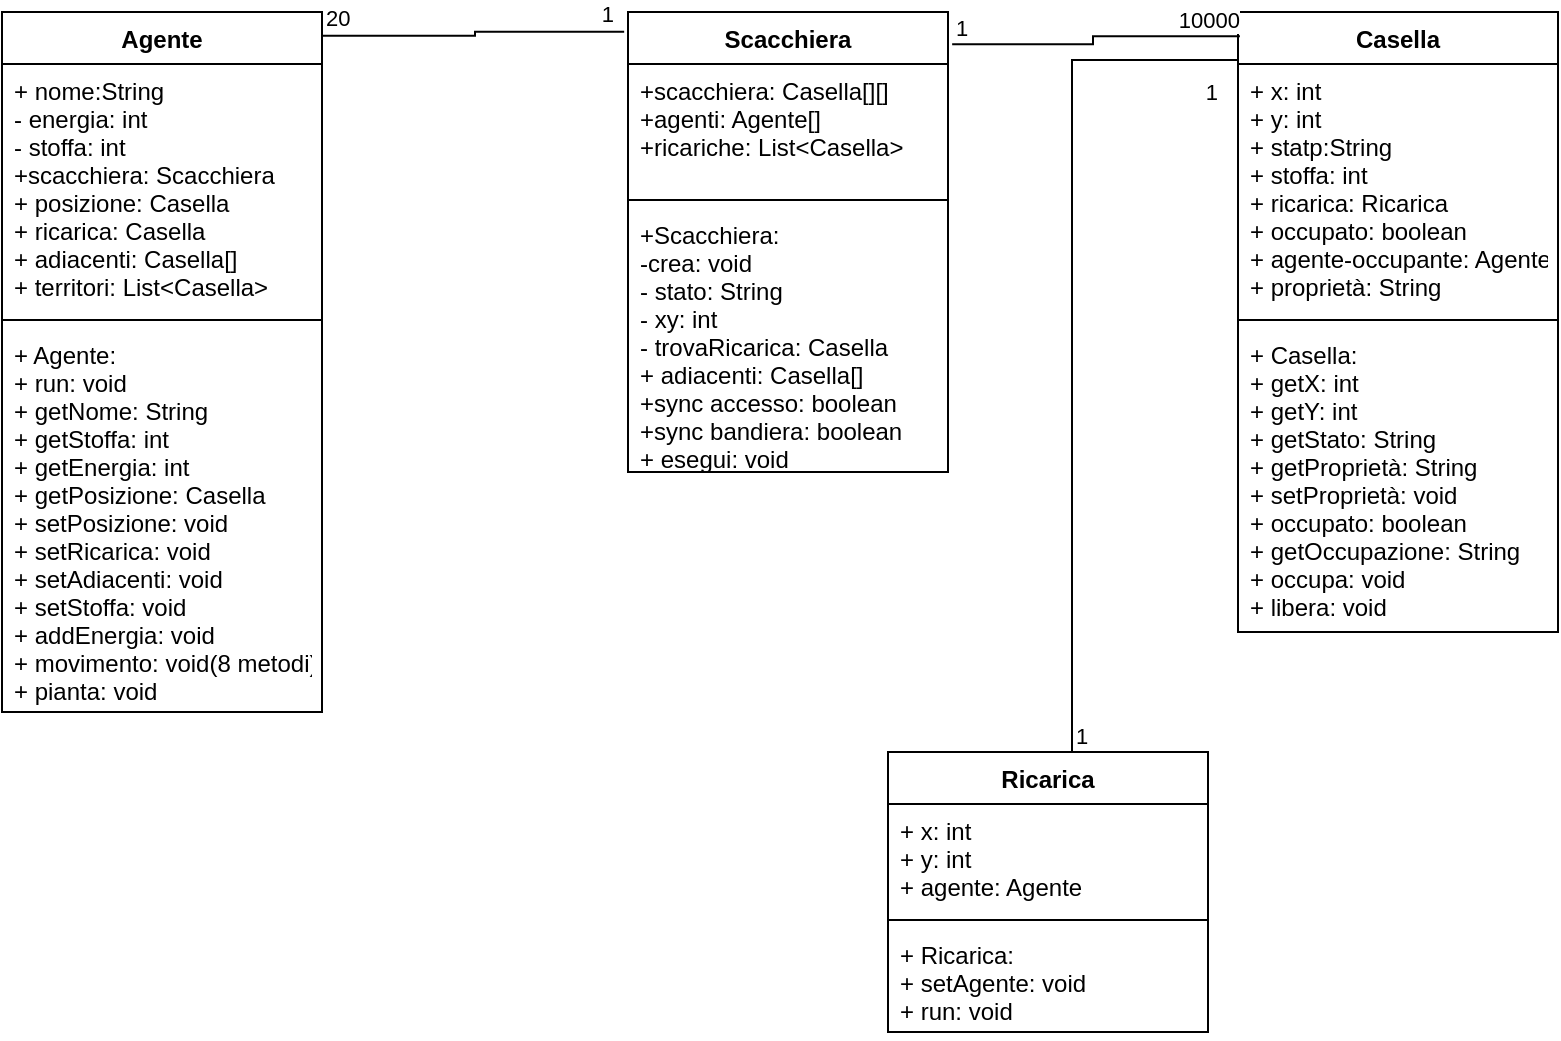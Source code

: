 <mxfile version="15.9.1" type="google"><diagram id="C5RBs43oDa-KdzZeNtuy" name="Page-1"><mxGraphModel dx="700" dy="744" grid="1" gridSize="10" guides="1" tooltips="1" connect="1" arrows="1" fold="1" page="1" pageScale="1" pageWidth="827" pageHeight="1169" math="0" shadow="0"><root><mxCell id="WIyWlLk6GJQsqaUBKTNV-0"/><mxCell id="WIyWlLk6GJQsqaUBKTNV-1" parent="WIyWlLk6GJQsqaUBKTNV-0"/><mxCell id="vmLgb5LY8HanmXEBW1pF-4" value="Scacchiera" style="swimlane;fontStyle=1;align=center;verticalAlign=top;childLayout=stackLayout;horizontal=1;startSize=26;horizontalStack=0;resizeParent=1;resizeParentMax=0;resizeLast=0;collapsible=1;marginBottom=0;" vertex="1" parent="WIyWlLk6GJQsqaUBKTNV-1"><mxGeometry x="320" y="160" width="160" height="230" as="geometry"/></mxCell><mxCell id="vmLgb5LY8HanmXEBW1pF-5" value="+scacchiera: Casella[][]&#10;+agenti: Agente[]&#10;+ricariche: List&lt;Casella&gt;" style="text;strokeColor=none;fillColor=none;align=left;verticalAlign=top;spacingLeft=4;spacingRight=4;overflow=hidden;rotatable=0;points=[[0,0.5],[1,0.5]];portConstraint=eastwest;" vertex="1" parent="vmLgb5LY8HanmXEBW1pF-4"><mxGeometry y="26" width="160" height="64" as="geometry"/></mxCell><mxCell id="vmLgb5LY8HanmXEBW1pF-6" value="" style="line;strokeWidth=1;fillColor=none;align=left;verticalAlign=middle;spacingTop=-1;spacingLeft=3;spacingRight=3;rotatable=0;labelPosition=right;points=[];portConstraint=eastwest;" vertex="1" parent="vmLgb5LY8HanmXEBW1pF-4"><mxGeometry y="90" width="160" height="8" as="geometry"/></mxCell><mxCell id="vmLgb5LY8HanmXEBW1pF-7" value="+Scacchiera: &#10;-crea: void&#10;- stato: String&#10;- xy: int&#10;- trovaRicarica: Casella&#10;+ adiacenti: Casella[]&#10;+sync accesso: boolean&#10;+sync bandiera: boolean&#10;+ esegui: void" style="text;strokeColor=none;fillColor=none;align=left;verticalAlign=top;spacingLeft=4;spacingRight=4;overflow=hidden;rotatable=0;points=[[0,0.5],[1,0.5]];portConstraint=eastwest;" vertex="1" parent="vmLgb5LY8HanmXEBW1pF-4"><mxGeometry y="98" width="160" height="132" as="geometry"/></mxCell><mxCell id="vmLgb5LY8HanmXEBW1pF-8" value="Casella" style="swimlane;fontStyle=1;align=center;verticalAlign=top;childLayout=stackLayout;horizontal=1;startSize=26;horizontalStack=0;resizeParent=1;resizeParentMax=0;resizeLast=0;collapsible=1;marginBottom=0;" vertex="1" parent="WIyWlLk6GJQsqaUBKTNV-1"><mxGeometry x="625" y="160" width="160" height="310" as="geometry"/></mxCell><mxCell id="vmLgb5LY8HanmXEBW1pF-9" value="+ x: int&#10;+ y: int&#10;+ statp:String&#10;+ stoffa: int&#10;+ ricarica: Ricarica&#10;+ occupato: boolean&#10;+ agente-occupante: Agente&#10;+ proprietà: String" style="text;strokeColor=none;fillColor=none;align=left;verticalAlign=top;spacingLeft=4;spacingRight=4;overflow=hidden;rotatable=0;points=[[0,0.5],[1,0.5]];portConstraint=eastwest;" vertex="1" parent="vmLgb5LY8HanmXEBW1pF-8"><mxGeometry y="26" width="160" height="124" as="geometry"/></mxCell><mxCell id="vmLgb5LY8HanmXEBW1pF-10" value="" style="line;strokeWidth=1;fillColor=none;align=left;verticalAlign=middle;spacingTop=-1;spacingLeft=3;spacingRight=3;rotatable=0;labelPosition=right;points=[];portConstraint=eastwest;" vertex="1" parent="vmLgb5LY8HanmXEBW1pF-8"><mxGeometry y="150" width="160" height="8" as="geometry"/></mxCell><mxCell id="vmLgb5LY8HanmXEBW1pF-11" value="+ Casella:&#10;+ getX: int&#10;+ getY: int&#10;+ getStato: String&#10;+ getProprietà: String&#10;+ setProprietà: void&#10;+ occupato: boolean&#10;+ getOccupazione: String&#10;+ occupa: void&#10;+ libera: void" style="text;strokeColor=none;fillColor=none;align=left;verticalAlign=top;spacingLeft=4;spacingRight=4;overflow=hidden;rotatable=0;points=[[0,0.5],[1,0.5]];portConstraint=eastwest;" vertex="1" parent="vmLgb5LY8HanmXEBW1pF-8"><mxGeometry y="158" width="160" height="152" as="geometry"/></mxCell><mxCell id="vmLgb5LY8HanmXEBW1pF-12" value="Agente" style="swimlane;fontStyle=1;align=center;verticalAlign=top;childLayout=stackLayout;horizontal=1;startSize=26;horizontalStack=0;resizeParent=1;resizeParentMax=0;resizeLast=0;collapsible=1;marginBottom=0;" vertex="1" parent="WIyWlLk6GJQsqaUBKTNV-1"><mxGeometry x="7" y="160" width="160" height="350" as="geometry"/></mxCell><mxCell id="vmLgb5LY8HanmXEBW1pF-13" value="+ nome:String&#10;- energia: int&#10;- stoffa: int&#10;+scacchiera: Scacchiera&#10;+ posizione: Casella&#10;+ ricarica: Casella&#10;+ adiacenti: Casella[]&#10;+ territori: List&lt;Casella&gt;" style="text;strokeColor=none;fillColor=none;align=left;verticalAlign=top;spacingLeft=4;spacingRight=4;overflow=hidden;rotatable=0;points=[[0,0.5],[1,0.5]];portConstraint=eastwest;" vertex="1" parent="vmLgb5LY8HanmXEBW1pF-12"><mxGeometry y="26" width="160" height="124" as="geometry"/></mxCell><mxCell id="vmLgb5LY8HanmXEBW1pF-14" value="" style="line;strokeWidth=1;fillColor=none;align=left;verticalAlign=middle;spacingTop=-1;spacingLeft=3;spacingRight=3;rotatable=0;labelPosition=right;points=[];portConstraint=eastwest;" vertex="1" parent="vmLgb5LY8HanmXEBW1pF-12"><mxGeometry y="150" width="160" height="8" as="geometry"/></mxCell><mxCell id="vmLgb5LY8HanmXEBW1pF-15" value="+ Agente:&#10;+ run: void&#10;+ getNome: String&#10;+ getStoffa: int&#10;+ getEnergia: int&#10;+ getPosizione: Casella&#10;+ setPosizione: void&#10;+ setRicarica: void&#10;+ setAdiacenti: void&#10;+ setStoffa: void&#10;+ addEnergia: void&#10;+ movimento: void(8 metodi)&#10;+ pianta: void" style="text;strokeColor=none;fillColor=none;align=left;verticalAlign=top;spacingLeft=4;spacingRight=4;overflow=hidden;rotatable=0;points=[[0,0.5],[1,0.5]];portConstraint=eastwest;" vertex="1" parent="vmLgb5LY8HanmXEBW1pF-12"><mxGeometry y="158" width="160" height="192" as="geometry"/></mxCell><mxCell id="vmLgb5LY8HanmXEBW1pF-16" value="Ricarica" style="swimlane;fontStyle=1;align=center;verticalAlign=top;childLayout=stackLayout;horizontal=1;startSize=26;horizontalStack=0;resizeParent=1;resizeParentMax=0;resizeLast=0;collapsible=1;marginBottom=0;" vertex="1" parent="WIyWlLk6GJQsqaUBKTNV-1"><mxGeometry x="450" y="530" width="160" height="140" as="geometry"/></mxCell><mxCell id="vmLgb5LY8HanmXEBW1pF-17" value="+ x: int&#10;+ y: int&#10;+ agente: Agente" style="text;strokeColor=none;fillColor=none;align=left;verticalAlign=top;spacingLeft=4;spacingRight=4;overflow=hidden;rotatable=0;points=[[0,0.5],[1,0.5]];portConstraint=eastwest;" vertex="1" parent="vmLgb5LY8HanmXEBW1pF-16"><mxGeometry y="26" width="160" height="54" as="geometry"/></mxCell><mxCell id="vmLgb5LY8HanmXEBW1pF-18" value="" style="line;strokeWidth=1;fillColor=none;align=left;verticalAlign=middle;spacingTop=-1;spacingLeft=3;spacingRight=3;rotatable=0;labelPosition=right;points=[];portConstraint=eastwest;" vertex="1" parent="vmLgb5LY8HanmXEBW1pF-16"><mxGeometry y="80" width="160" height="8" as="geometry"/></mxCell><mxCell id="vmLgb5LY8HanmXEBW1pF-19" value="+ Ricarica:&#10;+ setAgente: void&#10;+ run: void" style="text;strokeColor=none;fillColor=none;align=left;verticalAlign=top;spacingLeft=4;spacingRight=4;overflow=hidden;rotatable=0;points=[[0,0.5],[1,0.5]];portConstraint=eastwest;" vertex="1" parent="vmLgb5LY8HanmXEBW1pF-16"><mxGeometry y="88" width="160" height="52" as="geometry"/></mxCell><mxCell id="vmLgb5LY8HanmXEBW1pF-20" value="" style="endArrow=none;html=1;edgeStyle=orthogonalEdgeStyle;rounded=0;exitX=1.013;exitY=0.07;exitDx=0;exitDy=0;exitPerimeter=0;entryX=0.006;entryY=0.039;entryDx=0;entryDy=0;entryPerimeter=0;" edge="1" parent="WIyWlLk6GJQsqaUBKTNV-1" source="vmLgb5LY8HanmXEBW1pF-4" target="vmLgb5LY8HanmXEBW1pF-8"><mxGeometry relative="1" as="geometry"><mxPoint x="465" y="180" as="sourcePoint"/><mxPoint x="625" y="180" as="targetPoint"/></mxGeometry></mxCell><mxCell id="vmLgb5LY8HanmXEBW1pF-21" value="1" style="edgeLabel;resizable=0;html=1;align=left;verticalAlign=bottom;" connectable="0" vertex="1" parent="vmLgb5LY8HanmXEBW1pF-20"><mxGeometry x="-1" relative="1" as="geometry"/></mxCell><mxCell id="vmLgb5LY8HanmXEBW1pF-22" value="10000" style="edgeLabel;resizable=0;html=1;align=right;verticalAlign=bottom;" connectable="0" vertex="1" parent="vmLgb5LY8HanmXEBW1pF-20"><mxGeometry x="1" relative="1" as="geometry"/></mxCell><mxCell id="vmLgb5LY8HanmXEBW1pF-23" value="" style="endArrow=none;html=1;edgeStyle=orthogonalEdgeStyle;rounded=0;entryX=-0.012;entryY=0.043;entryDx=0;entryDy=0;entryPerimeter=0;exitX=1;exitY=0.034;exitDx=0;exitDy=0;exitPerimeter=0;" edge="1" parent="WIyWlLk6GJQsqaUBKTNV-1" source="vmLgb5LY8HanmXEBW1pF-12" target="vmLgb5LY8HanmXEBW1pF-4"><mxGeometry relative="1" as="geometry"><mxPoint x="167" y="180" as="sourcePoint"/><mxPoint x="327" y="180" as="targetPoint"/></mxGeometry></mxCell><mxCell id="vmLgb5LY8HanmXEBW1pF-24" value="20" style="edgeLabel;resizable=0;html=1;align=left;verticalAlign=bottom;" connectable="0" vertex="1" parent="vmLgb5LY8HanmXEBW1pF-23"><mxGeometry x="-1" relative="1" as="geometry"><mxPoint as="offset"/></mxGeometry></mxCell><mxCell id="vmLgb5LY8HanmXEBW1pF-25" value="1" style="edgeLabel;resizable=0;html=1;align=right;verticalAlign=bottom;" connectable="0" vertex="1" parent="vmLgb5LY8HanmXEBW1pF-23"><mxGeometry x="1" relative="1" as="geometry"><mxPoint x="-4" as="offset"/></mxGeometry></mxCell><mxCell id="vmLgb5LY8HanmXEBW1pF-26" value="" style="endArrow=none;html=1;edgeStyle=orthogonalEdgeStyle;rounded=0;exitX=0.575;exitY=0;exitDx=0;exitDy=0;exitPerimeter=0;entryX=0;entryY=-0.016;entryDx=0;entryDy=0;entryPerimeter=0;" edge="1" parent="WIyWlLk6GJQsqaUBKTNV-1" source="vmLgb5LY8HanmXEBW1pF-16" target="vmLgb5LY8HanmXEBW1pF-9"><mxGeometry relative="1" as="geometry"><mxPoint x="560" y="440" as="sourcePoint"/><mxPoint x="600" y="460" as="targetPoint"/></mxGeometry></mxCell><mxCell id="vmLgb5LY8HanmXEBW1pF-27" value="1" style="edgeLabel;resizable=0;html=1;align=left;verticalAlign=bottom;" connectable="0" vertex="1" parent="vmLgb5LY8HanmXEBW1pF-26"><mxGeometry x="-1" relative="1" as="geometry"/></mxCell><mxCell id="vmLgb5LY8HanmXEBW1pF-28" value="1" style="edgeLabel;resizable=0;html=1;align=right;verticalAlign=bottom;" connectable="0" vertex="1" parent="vmLgb5LY8HanmXEBW1pF-26"><mxGeometry x="1" relative="1" as="geometry"><mxPoint x="-9" y="24" as="offset"/></mxGeometry></mxCell></root></mxGraphModel></diagram></mxfile>